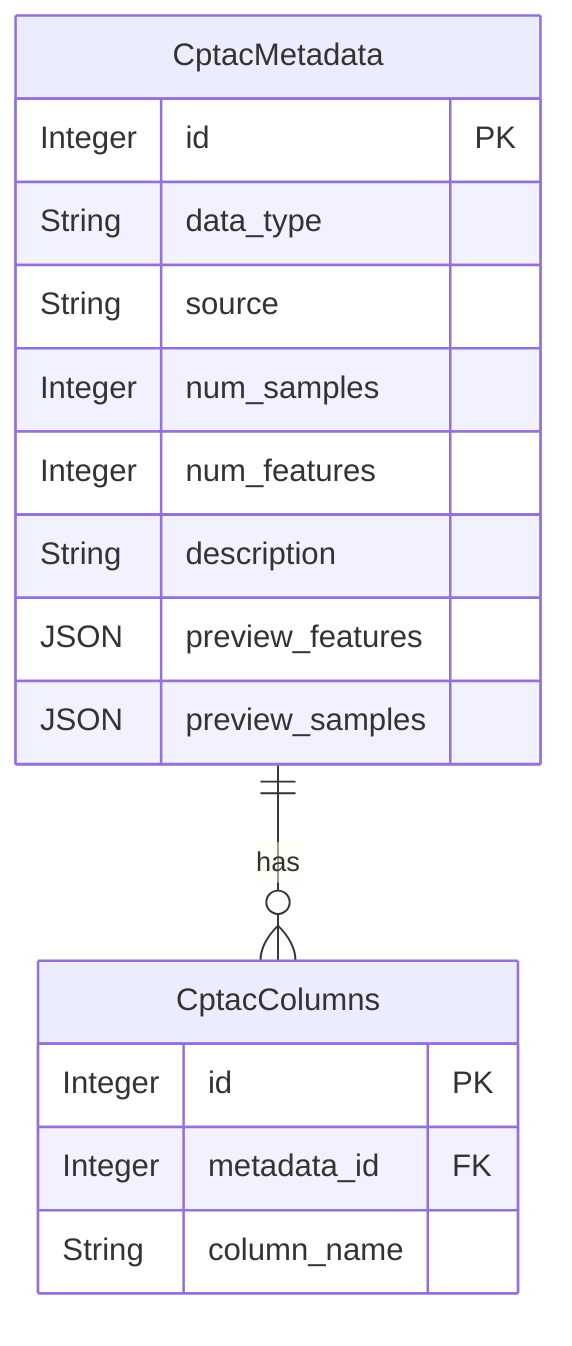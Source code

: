 erDiagram
    CptacMetadata {
        Integer id PK
        String data_type
        String source
        Integer num_samples
        Integer num_features
        String description
        JSON preview_features
        JSON preview_samples
    }
    CptacColumns {
        Integer id PK
        Integer metadata_id FK
        String column_name
    }
    CptacMetadata ||--o{ CptacColumns : "has"